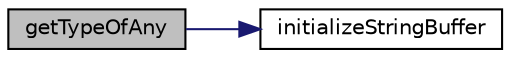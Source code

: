 digraph "getTypeOfAny"
{
  edge [fontname="Helvetica",fontsize="10",labelfontname="Helvetica",labelfontsize="10"];
  node [fontname="Helvetica",fontsize="10",shape=record];
  rankdir="LR";
  Node19 [label="getTypeOfAny",height=0.2,width=0.4,color="black", fillcolor="grey75", style="filled", fontcolor="black"];
  Node19 -> Node20 [color="midnightblue",fontsize="10",style="solid",fontname="Helvetica"];
  Node20 [label="initializeStringBuffer",height=0.2,width=0.4,color="black", fillcolor="white", style="filled",URL="$de/df6/meta__modelica_8c.html#a183bbed2bfbc0a4e72a9e507536eae87"];
}
